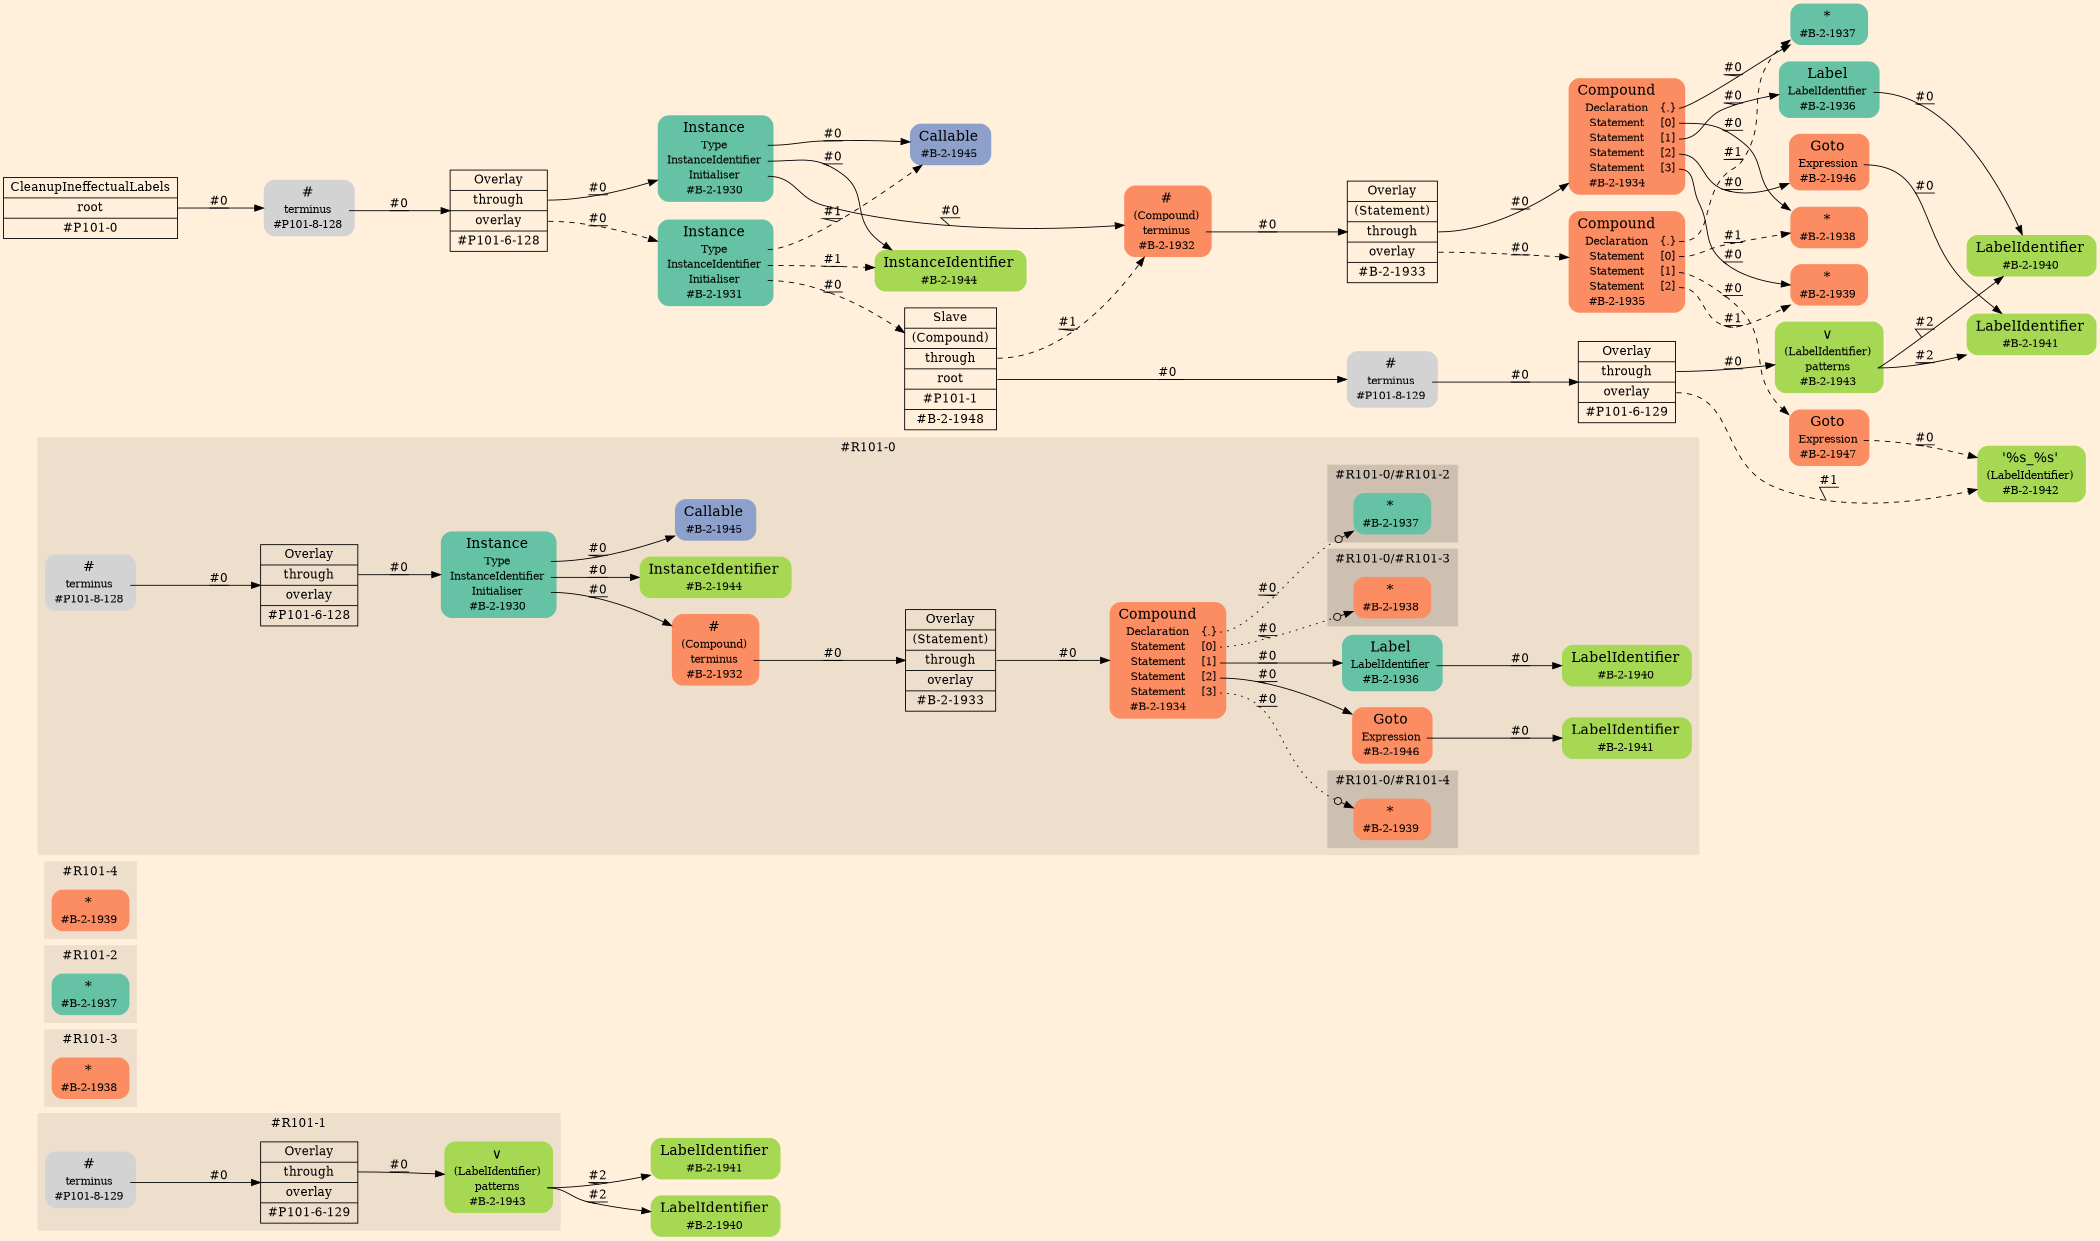 digraph Inferno {
graph [
    rankdir = "LR"
    ranksep = 1.0
    size = "14,20"
    bgcolor = antiquewhite1
    color = black
    fontcolor = black
];
node [
];
// -------------------- figure #R101-1 --------------------
"#R101-1/#B-2-1941" [
    shape = "plaintext"
    fillcolor = "/set28/5"
    label = <<TABLE BORDER="0" CELLBORDER="0" CELLSPACING="0">
     <TR><TD><FONT POINT-SIZE="16.0">LabelIdentifier</FONT></TD><TD></TD></TR>
     <TR><TD>#B-2-1941</TD><TD PORT="port0"></TD></TR>
    </TABLE>>
    style = "rounded,filled"
    fontsize = "12"
];

"#R101-1/#B-2-1940" [
    shape = "plaintext"
    fillcolor = "/set28/5"
    label = <<TABLE BORDER="0" CELLBORDER="0" CELLSPACING="0">
     <TR><TD><FONT POINT-SIZE="16.0">LabelIdentifier</FONT></TD><TD></TD></TR>
     <TR><TD>#B-2-1940</TD><TD PORT="port0"></TD></TR>
    </TABLE>>
    style = "rounded,filled"
    fontsize = "12"
];

subgraph "cluster#R101-1" {
    label = "#R101-1"
    style = "filled"
    color = antiquewhite2
    "#R101-1/#P101-6-129" [
        shape = "record"
        fillcolor = antiquewhite2
        label = "<fixed> Overlay | <port0> through | <port1> overlay | <port2> #P101-6-129"
        style = "filled"
        fontsize = "14"
        color = black
        fontcolor = black
    ];
    
    "#R101-1/#B-2-1943" [
        shape = "plaintext"
        fillcolor = "/set28/5"
        label = <<TABLE BORDER="0" CELLBORDER="0" CELLSPACING="0">
         <TR><TD><FONT POINT-SIZE="16.0">∨</FONT></TD><TD></TD></TR>
         <TR><TD>(LabelIdentifier)</TD><TD PORT="port0"></TD></TR>
         <TR><TD>patterns</TD><TD PORT="port1"></TD></TR>
         <TR><TD>#B-2-1943</TD><TD PORT="port2"></TD></TR>
        </TABLE>>
        style = "rounded,filled"
        fontsize = "12"
    ];
    
    "#R101-1/#P101-8-129" [
        shape = "plaintext"
        label = <<TABLE BORDER="0" CELLBORDER="0" CELLSPACING="0">
         <TR><TD><FONT POINT-SIZE="16.0">#</FONT></TD><TD></TD></TR>
         <TR><TD>terminus</TD><TD PORT="port0"></TD></TR>
         <TR><TD>#P101-8-129</TD><TD PORT="port1"></TD></TR>
        </TABLE>>
        style = "rounded,filled"
        fontsize = "12"
    ];
    
}


// -------------------- figure #R101-3 --------------------
subgraph "cluster#R101-3" {
    label = "#R101-3"
    style = "filled"
    color = antiquewhite2
    "#R101-3/#B-2-1938" [
        shape = "plaintext"
        fillcolor = "/set28/2"
        label = <<TABLE BORDER="0" CELLBORDER="0" CELLSPACING="0">
         <TR><TD><FONT POINT-SIZE="16.0">*</FONT></TD><TD></TD></TR>
         <TR><TD>#B-2-1938</TD><TD PORT="port0"></TD></TR>
        </TABLE>>
        style = "rounded,filled"
        fontsize = "12"
    ];
    
}


// -------------------- figure #R101-2 --------------------
subgraph "cluster#R101-2" {
    label = "#R101-2"
    style = "filled"
    color = antiquewhite2
    "#R101-2/#B-2-1937" [
        shape = "plaintext"
        fillcolor = "/set28/1"
        label = <<TABLE BORDER="0" CELLBORDER="0" CELLSPACING="0">
         <TR><TD><FONT POINT-SIZE="16.0">*</FONT></TD><TD></TD></TR>
         <TR><TD>#B-2-1937</TD><TD PORT="port0"></TD></TR>
        </TABLE>>
        style = "rounded,filled"
        fontsize = "12"
    ];
    
}


// -------------------- figure #R101-4 --------------------
subgraph "cluster#R101-4" {
    label = "#R101-4"
    style = "filled"
    color = antiquewhite2
    "#R101-4/#B-2-1939" [
        shape = "plaintext"
        fillcolor = "/set28/2"
        label = <<TABLE BORDER="0" CELLBORDER="0" CELLSPACING="0">
         <TR><TD><FONT POINT-SIZE="16.0">*</FONT></TD><TD></TD></TR>
         <TR><TD>#B-2-1939</TD><TD PORT="port0"></TD></TR>
        </TABLE>>
        style = "rounded,filled"
        fontsize = "12"
    ];
    
}


// -------------------- figure #R101-0 --------------------
subgraph "cluster#R101-0" {
    label = "#R101-0"
    style = "filled"
    color = antiquewhite2
    "#R101-0/#B-2-1934" [
        shape = "plaintext"
        fillcolor = "/set28/2"
        label = <<TABLE BORDER="0" CELLBORDER="0" CELLSPACING="0">
         <TR><TD><FONT POINT-SIZE="16.0">Compound</FONT></TD><TD></TD></TR>
         <TR><TD>Declaration</TD><TD PORT="port0">{.}</TD></TR>
         <TR><TD>Statement</TD><TD PORT="port1">[0]</TD></TR>
         <TR><TD>Statement</TD><TD PORT="port2">[1]</TD></TR>
         <TR><TD>Statement</TD><TD PORT="port3">[2]</TD></TR>
         <TR><TD>Statement</TD><TD PORT="port4">[3]</TD></TR>
         <TR><TD>#B-2-1934</TD><TD PORT="port5"></TD></TR>
        </TABLE>>
        style = "rounded,filled"
        fontsize = "12"
    ];
    
    "#R101-0/#B-2-1946" [
        shape = "plaintext"
        fillcolor = "/set28/2"
        label = <<TABLE BORDER="0" CELLBORDER="0" CELLSPACING="0">
         <TR><TD><FONT POINT-SIZE="16.0">Goto</FONT></TD><TD></TD></TR>
         <TR><TD>Expression</TD><TD PORT="port0"></TD></TR>
         <TR><TD>#B-2-1946</TD><TD PORT="port1"></TD></TR>
        </TABLE>>
        style = "rounded,filled"
        fontsize = "12"
    ];
    
    "#R101-0/#B-2-1933" [
        shape = "record"
        fillcolor = antiquewhite2
        label = "<fixed> Overlay | <port0> (Statement) | <port1> through | <port2> overlay | <port3> #B-2-1933"
        style = "filled"
        fontsize = "14"
        color = black
        fontcolor = black
    ];
    
    "#R101-0/#B-2-1930" [
        shape = "plaintext"
        fillcolor = "/set28/1"
        label = <<TABLE BORDER="0" CELLBORDER="0" CELLSPACING="0">
         <TR><TD><FONT POINT-SIZE="16.0">Instance</FONT></TD><TD></TD></TR>
         <TR><TD>Type</TD><TD PORT="port0"></TD></TR>
         <TR><TD>InstanceIdentifier</TD><TD PORT="port1"></TD></TR>
         <TR><TD>Initialiser</TD><TD PORT="port2"></TD></TR>
         <TR><TD>#B-2-1930</TD><TD PORT="port3"></TD></TR>
        </TABLE>>
        style = "rounded,filled"
        fontsize = "12"
    ];
    
    "#R101-0/#B-2-1941" [
        shape = "plaintext"
        fillcolor = "/set28/5"
        label = <<TABLE BORDER="0" CELLBORDER="0" CELLSPACING="0">
         <TR><TD><FONT POINT-SIZE="16.0">LabelIdentifier</FONT></TD><TD></TD></TR>
         <TR><TD>#B-2-1941</TD><TD PORT="port0"></TD></TR>
        </TABLE>>
        style = "rounded,filled"
        fontsize = "12"
    ];
    
    "#R101-0/#B-2-1944" [
        shape = "plaintext"
        fillcolor = "/set28/5"
        label = <<TABLE BORDER="0" CELLBORDER="0" CELLSPACING="0">
         <TR><TD><FONT POINT-SIZE="16.0">InstanceIdentifier</FONT></TD><TD></TD></TR>
         <TR><TD>#B-2-1944</TD><TD PORT="port0"></TD></TR>
        </TABLE>>
        style = "rounded,filled"
        fontsize = "12"
    ];
    
    "#R101-0/#B-2-1945" [
        shape = "plaintext"
        fillcolor = "/set28/3"
        label = <<TABLE BORDER="0" CELLBORDER="0" CELLSPACING="0">
         <TR><TD><FONT POINT-SIZE="16.0">Callable</FONT></TD><TD></TD></TR>
         <TR><TD>#B-2-1945</TD><TD PORT="port0"></TD></TR>
        </TABLE>>
        style = "rounded,filled"
        fontsize = "12"
    ];
    
    "#R101-0/#P101-6-128" [
        shape = "record"
        fillcolor = antiquewhite2
        label = "<fixed> Overlay | <port0> through | <port1> overlay | <port2> #P101-6-128"
        style = "filled"
        fontsize = "14"
        color = black
        fontcolor = black
    ];
    
    "#R101-0/#P101-8-128" [
        shape = "plaintext"
        label = <<TABLE BORDER="0" CELLBORDER="0" CELLSPACING="0">
         <TR><TD><FONT POINT-SIZE="16.0">#</FONT></TD><TD></TD></TR>
         <TR><TD>terminus</TD><TD PORT="port0"></TD></TR>
         <TR><TD>#P101-8-128</TD><TD PORT="port1"></TD></TR>
        </TABLE>>
        style = "rounded,filled"
        fontsize = "12"
    ];
    
    "#R101-0/#B-2-1932" [
        shape = "plaintext"
        fillcolor = "/set28/2"
        label = <<TABLE BORDER="0" CELLBORDER="0" CELLSPACING="0">
         <TR><TD><FONT POINT-SIZE="16.0">#</FONT></TD><TD></TD></TR>
         <TR><TD>(Compound)</TD><TD PORT="port0"></TD></TR>
         <TR><TD>terminus</TD><TD PORT="port1"></TD></TR>
         <TR><TD>#B-2-1932</TD><TD PORT="port2"></TD></TR>
        </TABLE>>
        style = "rounded,filled"
        fontsize = "12"
    ];
    
    "#R101-0/#B-2-1936" [
        shape = "plaintext"
        fillcolor = "/set28/1"
        label = <<TABLE BORDER="0" CELLBORDER="0" CELLSPACING="0">
         <TR><TD><FONT POINT-SIZE="16.0">Label</FONT></TD><TD></TD></TR>
         <TR><TD>LabelIdentifier</TD><TD PORT="port0"></TD></TR>
         <TR><TD>#B-2-1936</TD><TD PORT="port1"></TD></TR>
        </TABLE>>
        style = "rounded,filled"
        fontsize = "12"
    ];
    
    "#R101-0/#B-2-1940" [
        shape = "plaintext"
        fillcolor = "/set28/5"
        label = <<TABLE BORDER="0" CELLBORDER="0" CELLSPACING="0">
         <TR><TD><FONT POINT-SIZE="16.0">LabelIdentifier</FONT></TD><TD></TD></TR>
         <TR><TD>#B-2-1940</TD><TD PORT="port0"></TD></TR>
        </TABLE>>
        style = "rounded,filled"
        fontsize = "12"
    ];
    
    subgraph "cluster#R101-0/#R101-4" {
        label = "#R101-0/#R101-4"
        style = "filled"
        color = antiquewhite3
        "#R101-0/#0/#B-2-1939" [
            shape = "plaintext"
            fillcolor = "/set28/2"
            label = <<TABLE BORDER="0" CELLBORDER="0" CELLSPACING="0">
             <TR><TD><FONT POINT-SIZE="16.0">*</FONT></TD><TD></TD></TR>
             <TR><TD>#B-2-1939</TD><TD PORT="port0"></TD></TR>
            </TABLE>>
            style = "rounded,filled"
            fontsize = "12"
        ];
        
    }
    
    subgraph "cluster#R101-0/#R101-2" {
        label = "#R101-0/#R101-2"
        style = "filled"
        color = antiquewhite3
        "#R101-0/#0/#B-2-1937" [
            shape = "plaintext"
            fillcolor = "/set28/1"
            label = <<TABLE BORDER="0" CELLBORDER="0" CELLSPACING="0">
             <TR><TD><FONT POINT-SIZE="16.0">*</FONT></TD><TD></TD></TR>
             <TR><TD>#B-2-1937</TD><TD PORT="port0"></TD></TR>
            </TABLE>>
            style = "rounded,filled"
            fontsize = "12"
        ];
        
    }
    
    subgraph "cluster#R101-0/#R101-3" {
        label = "#R101-0/#R101-3"
        style = "filled"
        color = antiquewhite3
        "#R101-0/#0/#B-2-1938" [
            shape = "plaintext"
            fillcolor = "/set28/2"
            label = <<TABLE BORDER="0" CELLBORDER="0" CELLSPACING="0">
             <TR><TD><FONT POINT-SIZE="16.0">*</FONT></TD><TD></TD></TR>
             <TR><TD>#B-2-1938</TD><TD PORT="port0"></TD></TR>
            </TABLE>>
            style = "rounded,filled"
            fontsize = "12"
        ];
        
    }
    
}


// -------------------- transformation figure --------------------
"CR#P101-0" [
    shape = "record"
    fillcolor = antiquewhite1
    label = "<fixed> CleanupIneffectualLabels | <port0> root | <port1> #P101-0"
    style = "filled"
    fontsize = "14"
    color = black
    fontcolor = black
];

"#P101-8-128" [
    shape = "plaintext"
    label = <<TABLE BORDER="0" CELLBORDER="0" CELLSPACING="0">
     <TR><TD><FONT POINT-SIZE="16.0">#</FONT></TD><TD></TD></TR>
     <TR><TD>terminus</TD><TD PORT="port0"></TD></TR>
     <TR><TD>#P101-8-128</TD><TD PORT="port1"></TD></TR>
    </TABLE>>
    style = "rounded,filled"
    fontsize = "12"
];

"#P101-6-128" [
    shape = "record"
    fillcolor = antiquewhite1
    label = "<fixed> Overlay | <port0> through | <port1> overlay | <port2> #P101-6-128"
    style = "filled"
    fontsize = "14"
    color = black
    fontcolor = black
];

"#B-2-1930" [
    shape = "plaintext"
    fillcolor = "/set28/1"
    label = <<TABLE BORDER="0" CELLBORDER="0" CELLSPACING="0">
     <TR><TD><FONT POINT-SIZE="16.0">Instance</FONT></TD><TD></TD></TR>
     <TR><TD>Type</TD><TD PORT="port0"></TD></TR>
     <TR><TD>InstanceIdentifier</TD><TD PORT="port1"></TD></TR>
     <TR><TD>Initialiser</TD><TD PORT="port2"></TD></TR>
     <TR><TD>#B-2-1930</TD><TD PORT="port3"></TD></TR>
    </TABLE>>
    style = "rounded,filled"
    fontsize = "12"
];

"#B-2-1945" [
    shape = "plaintext"
    fillcolor = "/set28/3"
    label = <<TABLE BORDER="0" CELLBORDER="0" CELLSPACING="0">
     <TR><TD><FONT POINT-SIZE="16.0">Callable</FONT></TD><TD></TD></TR>
     <TR><TD>#B-2-1945</TD><TD PORT="port0"></TD></TR>
    </TABLE>>
    style = "rounded,filled"
    fontsize = "12"
];

"#B-2-1944" [
    shape = "plaintext"
    fillcolor = "/set28/5"
    label = <<TABLE BORDER="0" CELLBORDER="0" CELLSPACING="0">
     <TR><TD><FONT POINT-SIZE="16.0">InstanceIdentifier</FONT></TD><TD></TD></TR>
     <TR><TD>#B-2-1944</TD><TD PORT="port0"></TD></TR>
    </TABLE>>
    style = "rounded,filled"
    fontsize = "12"
];

"#B-2-1932" [
    shape = "plaintext"
    fillcolor = "/set28/2"
    label = <<TABLE BORDER="0" CELLBORDER="0" CELLSPACING="0">
     <TR><TD><FONT POINT-SIZE="16.0">#</FONT></TD><TD></TD></TR>
     <TR><TD>(Compound)</TD><TD PORT="port0"></TD></TR>
     <TR><TD>terminus</TD><TD PORT="port1"></TD></TR>
     <TR><TD>#B-2-1932</TD><TD PORT="port2"></TD></TR>
    </TABLE>>
    style = "rounded,filled"
    fontsize = "12"
];

"#B-2-1933" [
    shape = "record"
    fillcolor = antiquewhite1
    label = "<fixed> Overlay | <port0> (Statement) | <port1> through | <port2> overlay | <port3> #B-2-1933"
    style = "filled"
    fontsize = "14"
    color = black
    fontcolor = black
];

"#B-2-1934" [
    shape = "plaintext"
    fillcolor = "/set28/2"
    label = <<TABLE BORDER="0" CELLBORDER="0" CELLSPACING="0">
     <TR><TD><FONT POINT-SIZE="16.0">Compound</FONT></TD><TD></TD></TR>
     <TR><TD>Declaration</TD><TD PORT="port0">{.}</TD></TR>
     <TR><TD>Statement</TD><TD PORT="port1">[0]</TD></TR>
     <TR><TD>Statement</TD><TD PORT="port2">[1]</TD></TR>
     <TR><TD>Statement</TD><TD PORT="port3">[2]</TD></TR>
     <TR><TD>Statement</TD><TD PORT="port4">[3]</TD></TR>
     <TR><TD>#B-2-1934</TD><TD PORT="port5"></TD></TR>
    </TABLE>>
    style = "rounded,filled"
    fontsize = "12"
];

"#B-2-1937" [
    shape = "plaintext"
    fillcolor = "/set28/1"
    label = <<TABLE BORDER="0" CELLBORDER="0" CELLSPACING="0">
     <TR><TD><FONT POINT-SIZE="16.0">*</FONT></TD><TD></TD></TR>
     <TR><TD>#B-2-1937</TD><TD PORT="port0"></TD></TR>
    </TABLE>>
    style = "rounded,filled"
    fontsize = "12"
];

"#B-2-1938" [
    shape = "plaintext"
    fillcolor = "/set28/2"
    label = <<TABLE BORDER="0" CELLBORDER="0" CELLSPACING="0">
     <TR><TD><FONT POINT-SIZE="16.0">*</FONT></TD><TD></TD></TR>
     <TR><TD>#B-2-1938</TD><TD PORT="port0"></TD></TR>
    </TABLE>>
    style = "rounded,filled"
    fontsize = "12"
];

"#B-2-1936" [
    shape = "plaintext"
    fillcolor = "/set28/1"
    label = <<TABLE BORDER="0" CELLBORDER="0" CELLSPACING="0">
     <TR><TD><FONT POINT-SIZE="16.0">Label</FONT></TD><TD></TD></TR>
     <TR><TD>LabelIdentifier</TD><TD PORT="port0"></TD></TR>
     <TR><TD>#B-2-1936</TD><TD PORT="port1"></TD></TR>
    </TABLE>>
    style = "rounded,filled"
    fontsize = "12"
];

"#B-2-1940" [
    shape = "plaintext"
    fillcolor = "/set28/5"
    label = <<TABLE BORDER="0" CELLBORDER="0" CELLSPACING="0">
     <TR><TD><FONT POINT-SIZE="16.0">LabelIdentifier</FONT></TD><TD></TD></TR>
     <TR><TD>#B-2-1940</TD><TD PORT="port0"></TD></TR>
    </TABLE>>
    style = "rounded,filled"
    fontsize = "12"
];

"#B-2-1946" [
    shape = "plaintext"
    fillcolor = "/set28/2"
    label = <<TABLE BORDER="0" CELLBORDER="0" CELLSPACING="0">
     <TR><TD><FONT POINT-SIZE="16.0">Goto</FONT></TD><TD></TD></TR>
     <TR><TD>Expression</TD><TD PORT="port0"></TD></TR>
     <TR><TD>#B-2-1946</TD><TD PORT="port1"></TD></TR>
    </TABLE>>
    style = "rounded,filled"
    fontsize = "12"
];

"#B-2-1941" [
    shape = "plaintext"
    fillcolor = "/set28/5"
    label = <<TABLE BORDER="0" CELLBORDER="0" CELLSPACING="0">
     <TR><TD><FONT POINT-SIZE="16.0">LabelIdentifier</FONT></TD><TD></TD></TR>
     <TR><TD>#B-2-1941</TD><TD PORT="port0"></TD></TR>
    </TABLE>>
    style = "rounded,filled"
    fontsize = "12"
];

"#B-2-1939" [
    shape = "plaintext"
    fillcolor = "/set28/2"
    label = <<TABLE BORDER="0" CELLBORDER="0" CELLSPACING="0">
     <TR><TD><FONT POINT-SIZE="16.0">*</FONT></TD><TD></TD></TR>
     <TR><TD>#B-2-1939</TD><TD PORT="port0"></TD></TR>
    </TABLE>>
    style = "rounded,filled"
    fontsize = "12"
];

"#B-2-1935" [
    shape = "plaintext"
    fillcolor = "/set28/2"
    label = <<TABLE BORDER="0" CELLBORDER="0" CELLSPACING="0">
     <TR><TD><FONT POINT-SIZE="16.0">Compound</FONT></TD><TD></TD></TR>
     <TR><TD>Declaration</TD><TD PORT="port0">{.}</TD></TR>
     <TR><TD>Statement</TD><TD PORT="port1">[0]</TD></TR>
     <TR><TD>Statement</TD><TD PORT="port2">[1]</TD></TR>
     <TR><TD>Statement</TD><TD PORT="port3">[2]</TD></TR>
     <TR><TD>#B-2-1935</TD><TD PORT="port4"></TD></TR>
    </TABLE>>
    style = "rounded,filled"
    fontsize = "12"
];

"#B-2-1947" [
    shape = "plaintext"
    fillcolor = "/set28/2"
    label = <<TABLE BORDER="0" CELLBORDER="0" CELLSPACING="0">
     <TR><TD><FONT POINT-SIZE="16.0">Goto</FONT></TD><TD></TD></TR>
     <TR><TD>Expression</TD><TD PORT="port0"></TD></TR>
     <TR><TD>#B-2-1947</TD><TD PORT="port1"></TD></TR>
    </TABLE>>
    style = "rounded,filled"
    fontsize = "12"
];

"#B-2-1942" [
    shape = "plaintext"
    fillcolor = "/set28/5"
    label = <<TABLE BORDER="0" CELLBORDER="0" CELLSPACING="0">
     <TR><TD><FONT POINT-SIZE="16.0">'%s_%s'</FONT></TD><TD></TD></TR>
     <TR><TD>(LabelIdentifier)</TD><TD PORT="port0"></TD></TR>
     <TR><TD>#B-2-1942</TD><TD PORT="port1"></TD></TR>
    </TABLE>>
    style = "rounded,filled"
    fontsize = "12"
];

"#B-2-1931" [
    shape = "plaintext"
    fillcolor = "/set28/1"
    label = <<TABLE BORDER="0" CELLBORDER="0" CELLSPACING="0">
     <TR><TD><FONT POINT-SIZE="16.0">Instance</FONT></TD><TD></TD></TR>
     <TR><TD>Type</TD><TD PORT="port0"></TD></TR>
     <TR><TD>InstanceIdentifier</TD><TD PORT="port1"></TD></TR>
     <TR><TD>Initialiser</TD><TD PORT="port2"></TD></TR>
     <TR><TD>#B-2-1931</TD><TD PORT="port3"></TD></TR>
    </TABLE>>
    style = "rounded,filled"
    fontsize = "12"
];

"#B-2-1948" [
    shape = "record"
    fillcolor = antiquewhite1
    label = "<fixed> Slave | <port0> (Compound) | <port1> through | <port2> root | <port3> #P101-1 | <port4> #B-2-1948"
    style = "filled"
    fontsize = "14"
    color = black
    fontcolor = black
];

"#P101-8-129" [
    shape = "plaintext"
    label = <<TABLE BORDER="0" CELLBORDER="0" CELLSPACING="0">
     <TR><TD><FONT POINT-SIZE="16.0">#</FONT></TD><TD></TD></TR>
     <TR><TD>terminus</TD><TD PORT="port0"></TD></TR>
     <TR><TD>#P101-8-129</TD><TD PORT="port1"></TD></TR>
    </TABLE>>
    style = "rounded,filled"
    fontsize = "12"
];

"#P101-6-129" [
    shape = "record"
    fillcolor = antiquewhite1
    label = "<fixed> Overlay | <port0> through | <port1> overlay | <port2> #P101-6-129"
    style = "filled"
    fontsize = "14"
    color = black
    fontcolor = black
];

"#B-2-1943" [
    shape = "plaintext"
    fillcolor = "/set28/5"
    label = <<TABLE BORDER="0" CELLBORDER="0" CELLSPACING="0">
     <TR><TD><FONT POINT-SIZE="16.0">∨</FONT></TD><TD></TD></TR>
     <TR><TD>(LabelIdentifier)</TD><TD PORT="port0"></TD></TR>
     <TR><TD>patterns</TD><TD PORT="port1"></TD></TR>
     <TR><TD>#B-2-1943</TD><TD PORT="port2"></TD></TR>
    </TABLE>>
    style = "rounded,filled"
    fontsize = "12"
];



// -------------------- links --------------------
// links for block CR#P101-0
"CR#P101-0":port0 -> "#P101-8-128" [
    style="solid"
    label = "#0"
    decorate = true
    color = black
    fontcolor = black
];

// links for block #P101-8-128
"#P101-8-128":port0 -> "#P101-6-128" [
    style="solid"
    label = "#0"
    decorate = true
    color = black
    fontcolor = black
];

// links for block #P101-6-128
"#P101-6-128":port0 -> "#B-2-1930" [
    style="solid"
    label = "#0"
    decorate = true
    color = black
    fontcolor = black
];

"#P101-6-128":port1 -> "#B-2-1931" [
    style="dashed"
    label = "#0"
    decorate = true
    color = black
    fontcolor = black
];

// links for block #B-2-1930
"#B-2-1930":port0 -> "#B-2-1945" [
    style="solid"
    label = "#0"
    decorate = true
    color = black
    fontcolor = black
];

"#B-2-1930":port1 -> "#B-2-1944" [
    style="solid"
    label = "#0"
    decorate = true
    color = black
    fontcolor = black
];

"#B-2-1930":port2 -> "#B-2-1932" [
    style="solid"
    label = "#0"
    decorate = true
    color = black
    fontcolor = black
];

// links for block #B-2-1945
// links for block #B-2-1944
// links for block #B-2-1932
"#B-2-1932":port1 -> "#B-2-1933" [
    style="solid"
    label = "#0"
    decorate = true
    color = black
    fontcolor = black
];

// links for block #B-2-1933
"#B-2-1933":port1 -> "#B-2-1934" [
    style="solid"
    label = "#0"
    decorate = true
    color = black
    fontcolor = black
];

"#B-2-1933":port2 -> "#B-2-1935" [
    style="dashed"
    label = "#0"
    decorate = true
    color = black
    fontcolor = black
];

// links for block #B-2-1934
"#B-2-1934":port0 -> "#B-2-1937" [
    style="solid"
    label = "#0"
    decorate = true
    color = black
    fontcolor = black
];

"#B-2-1934":port1 -> "#B-2-1938" [
    style="solid"
    label = "#0"
    decorate = true
    color = black
    fontcolor = black
];

"#B-2-1934":port2 -> "#B-2-1936" [
    style="solid"
    label = "#0"
    decorate = true
    color = black
    fontcolor = black
];

"#B-2-1934":port3 -> "#B-2-1946" [
    style="solid"
    label = "#0"
    decorate = true
    color = black
    fontcolor = black
];

"#B-2-1934":port4 -> "#B-2-1939" [
    style="solid"
    label = "#0"
    decorate = true
    color = black
    fontcolor = black
];

// links for block #B-2-1937
// links for block #B-2-1938
// links for block #B-2-1936
"#B-2-1936":port0 -> "#B-2-1940" [
    style="solid"
    label = "#0"
    decorate = true
    color = black
    fontcolor = black
];

// links for block #B-2-1940
// links for block #B-2-1946
"#B-2-1946":port0 -> "#B-2-1941" [
    style="solid"
    label = "#0"
    decorate = true
    color = black
    fontcolor = black
];

// links for block #B-2-1941
// links for block #B-2-1939
// links for block #B-2-1935
"#B-2-1935":port0 -> "#B-2-1937" [
    style="dashed"
    label = "#1"
    decorate = true
    color = black
    fontcolor = black
];

"#B-2-1935":port1 -> "#B-2-1938" [
    style="dashed"
    label = "#1"
    decorate = true
    color = black
    fontcolor = black
];

"#B-2-1935":port2 -> "#B-2-1947" [
    style="dashed"
    label = "#0"
    decorate = true
    color = black
    fontcolor = black
];

"#B-2-1935":port3 -> "#B-2-1939" [
    style="dashed"
    label = "#1"
    decorate = true
    color = black
    fontcolor = black
];

// links for block #B-2-1947
"#B-2-1947":port0 -> "#B-2-1942" [
    style="dashed"
    label = "#0"
    decorate = true
    color = black
    fontcolor = black
];

// links for block #B-2-1942
// links for block #B-2-1931
"#B-2-1931":port0 -> "#B-2-1945" [
    style="dashed"
    label = "#1"
    decorate = true
    color = black
    fontcolor = black
];

"#B-2-1931":port1 -> "#B-2-1944" [
    style="dashed"
    label = "#1"
    decorate = true
    color = black
    fontcolor = black
];

"#B-2-1931":port2 -> "#B-2-1948" [
    style="dashed"
    label = "#0"
    decorate = true
    color = black
    fontcolor = black
];

// links for block #B-2-1948
"#B-2-1948":port1 -> "#B-2-1932" [
    style="dashed"
    label = "#1"
    decorate = true
    color = black
    fontcolor = black
];

"#B-2-1948":port2 -> "#P101-8-129" [
    style="solid"
    label = "#0"
    decorate = true
    color = black
    fontcolor = black
];

// links for block #P101-8-129
"#P101-8-129":port0 -> "#P101-6-129" [
    style="solid"
    label = "#0"
    decorate = true
    color = black
    fontcolor = black
];

// links for block #P101-6-129
"#P101-6-129":port0 -> "#B-2-1943" [
    style="solid"
    label = "#0"
    decorate = true
    color = black
    fontcolor = black
];

"#P101-6-129":port1 -> "#B-2-1942" [
    style="dashed"
    label = "#1"
    decorate = true
    color = black
    fontcolor = black
];

// links for block #B-2-1943
"#B-2-1943":port1 -> "#B-2-1940" [
    style="solid"
    label = "#2"
    decorate = true
    color = black
    fontcolor = black
];

"#B-2-1943":port1 -> "#B-2-1941" [
    style="solid"
    label = "#2"
    decorate = true
    color = black
    fontcolor = black
];

// links for block #R101-0/#B-2-1934
"#R101-0/#B-2-1934":port0 -> "#R101-0/#0/#B-2-1937" [
    style="dotted"
    arrowhead="normalnoneodot"
    label = "#0"
    decorate = true
    color = black
    fontcolor = black
];

"#R101-0/#B-2-1934":port1 -> "#R101-0/#0/#B-2-1938" [
    style="dotted"
    arrowhead="normalnoneodot"
    label = "#0"
    decorate = true
    color = black
    fontcolor = black
];

"#R101-0/#B-2-1934":port2 -> "#R101-0/#B-2-1936" [
    style="solid"
    label = "#0"
    decorate = true
    color = black
    fontcolor = black
];

"#R101-0/#B-2-1934":port3 -> "#R101-0/#B-2-1946" [
    style="solid"
    label = "#0"
    decorate = true
    color = black
    fontcolor = black
];

"#R101-0/#B-2-1934":port4 -> "#R101-0/#0/#B-2-1939" [
    style="dotted"
    arrowhead="normalnoneodot"
    label = "#0"
    decorate = true
    color = black
    fontcolor = black
];

// links for block #R101-0/#B-2-1946
"#R101-0/#B-2-1946":port0 -> "#R101-0/#B-2-1941" [
    style="solid"
    label = "#0"
    decorate = true
    color = black
    fontcolor = black
];

// links for block #R101-0/#B-2-1933
"#R101-0/#B-2-1933":port1 -> "#R101-0/#B-2-1934" [
    style="solid"
    label = "#0"
    decorate = true
    color = black
    fontcolor = black
];

// links for block #R101-0/#B-2-1930
"#R101-0/#B-2-1930":port0 -> "#R101-0/#B-2-1945" [
    style="solid"
    label = "#0"
    decorate = true
    color = black
    fontcolor = black
];

"#R101-0/#B-2-1930":port1 -> "#R101-0/#B-2-1944" [
    style="solid"
    label = "#0"
    decorate = true
    color = black
    fontcolor = black
];

"#R101-0/#B-2-1930":port2 -> "#R101-0/#B-2-1932" [
    style="solid"
    label = "#0"
    decorate = true
    color = black
    fontcolor = black
];

// links for block #R101-0/#B-2-1941
// links for block #R101-0/#B-2-1944
// links for block #R101-0/#B-2-1945
// links for block #R101-0/#P101-6-128
"#R101-0/#P101-6-128":port0 -> "#R101-0/#B-2-1930" [
    style="solid"
    label = "#0"
    decorate = true
    color = black
    fontcolor = black
];

// links for block #R101-0/#P101-8-128
"#R101-0/#P101-8-128":port0 -> "#R101-0/#P101-6-128" [
    style="solid"
    label = "#0"
    decorate = true
    color = black
    fontcolor = black
];

// links for block #R101-0/#B-2-1932
"#R101-0/#B-2-1932":port1 -> "#R101-0/#B-2-1933" [
    style="solid"
    label = "#0"
    decorate = true
    color = black
    fontcolor = black
];

// links for block #R101-0/#B-2-1936
"#R101-0/#B-2-1936":port0 -> "#R101-0/#B-2-1940" [
    style="solid"
    label = "#0"
    decorate = true
    color = black
    fontcolor = black
];

// links for block #R101-0/#B-2-1940
// links for block #R101-0/#0/#B-2-1939
// links for block #R101-0/#0/#B-2-1937
// links for block #R101-0/#0/#B-2-1938
// links for block #R101-4/#B-2-1939
// links for block #R101-2/#B-2-1937
// links for block #R101-3/#B-2-1938
// links for block #R101-1/#B-2-1941
// links for block #R101-1/#B-2-1940
// links for block #R101-1/#P101-6-129
"#R101-1/#P101-6-129":port0 -> "#R101-1/#B-2-1943" [
    style="solid"
    label = "#0"
    decorate = true
    color = black
    fontcolor = black
];

// links for block #R101-1/#B-2-1943
"#R101-1/#B-2-1943":port1 -> "#R101-1/#B-2-1940" [
    style="solid"
    label = "#2"
    decorate = true
    color = black
    fontcolor = black
];

"#R101-1/#B-2-1943":port1 -> "#R101-1/#B-2-1941" [
    style="solid"
    label = "#2"
    decorate = true
    color = black
    fontcolor = black
];

// links for block #R101-1/#P101-8-129
"#R101-1/#P101-8-129":port0 -> "#R101-1/#P101-6-129" [
    style="solid"
    label = "#0"
    decorate = true
    color = black
    fontcolor = black
];

}
